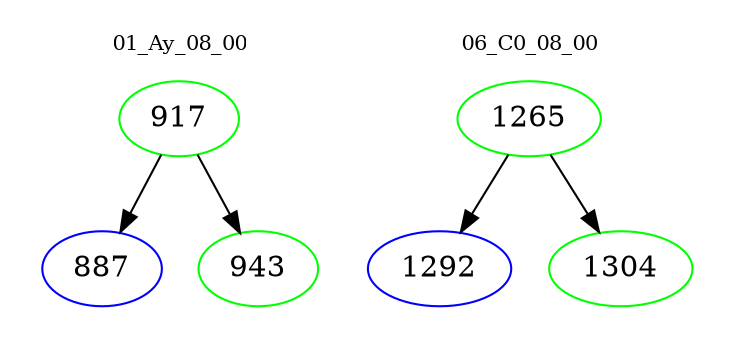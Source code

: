 digraph{
subgraph cluster_0 {
color = white
label = "01_Ay_08_00";
fontsize=10;
T0_917 [label="917", color="green"]
T0_917 -> T0_887 [color="black"]
T0_887 [label="887", color="blue"]
T0_917 -> T0_943 [color="black"]
T0_943 [label="943", color="green"]
}
subgraph cluster_1 {
color = white
label = "06_C0_08_00";
fontsize=10;
T1_1265 [label="1265", color="green"]
T1_1265 -> T1_1292 [color="black"]
T1_1292 [label="1292", color="blue"]
T1_1265 -> T1_1304 [color="black"]
T1_1304 [label="1304", color="green"]
}
}

